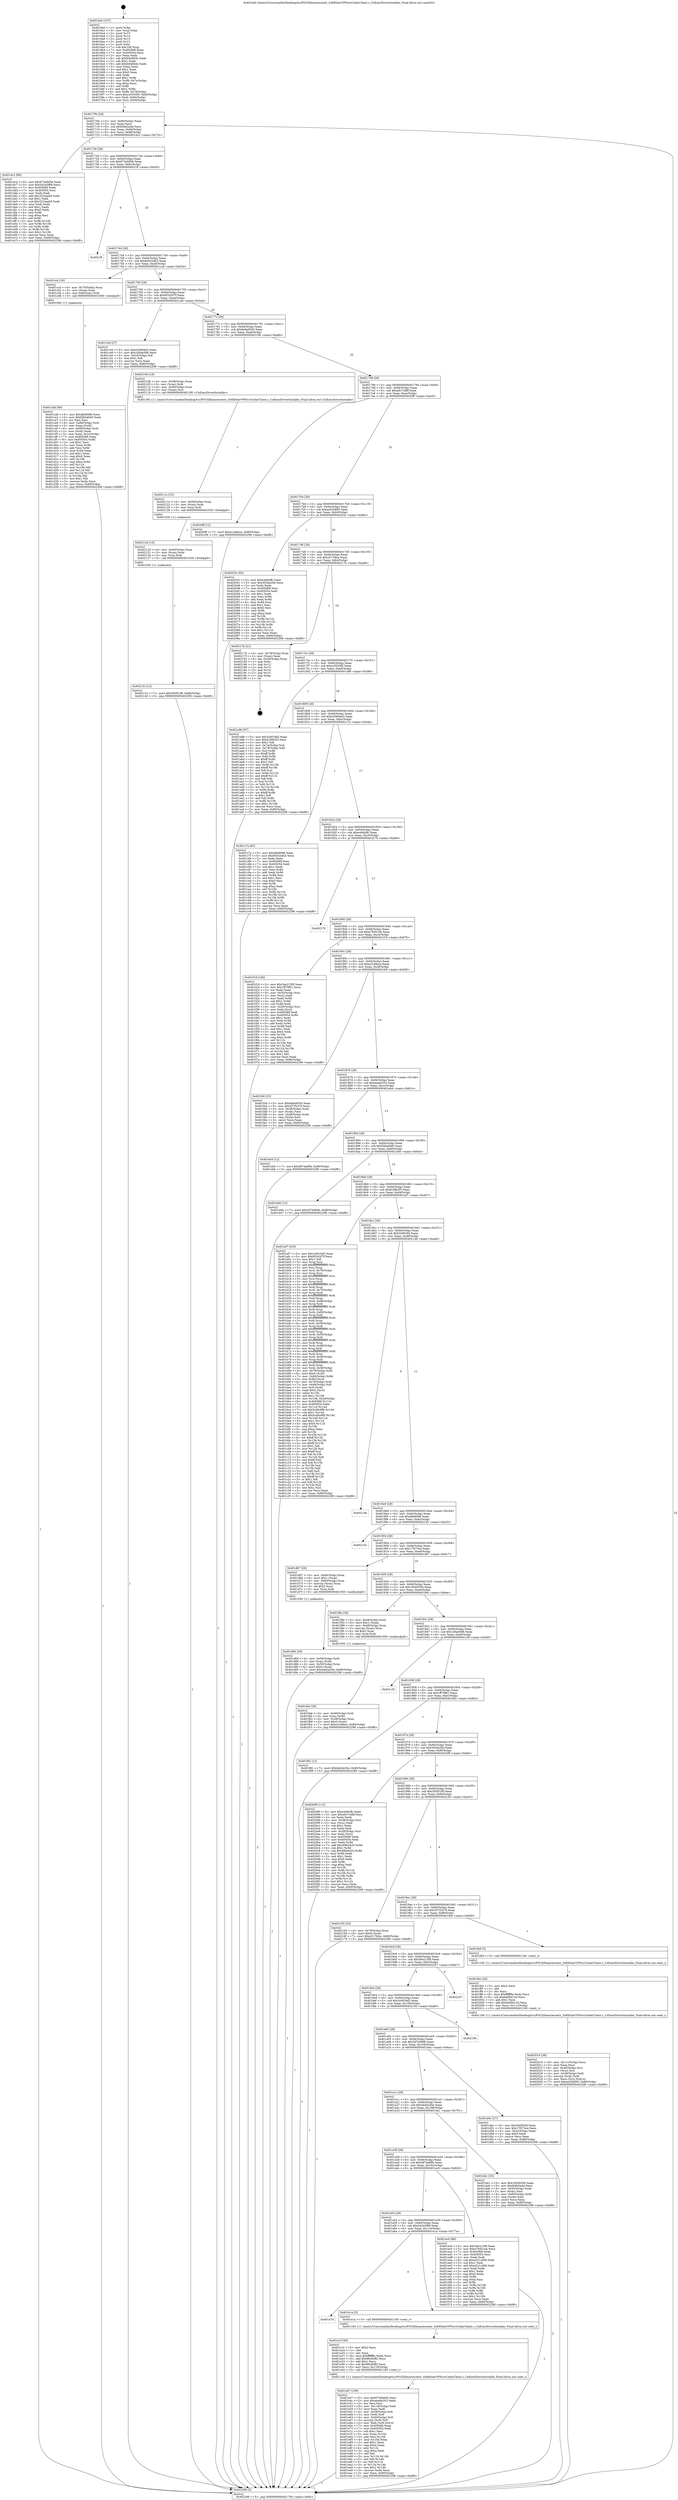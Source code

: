 digraph "0x4016a0" {
  label = "0x4016a0 (/mnt/c/Users/mathe/Desktop/tcc/POCII/binaries/extr_SoftEtherVPNsrcCedarClient.c_CnExecDriverInstaller_Final-ollvm.out::main(0))"
  labelloc = "t"
  node[shape=record]

  Entry [label="",width=0.3,height=0.3,shape=circle,fillcolor=black,style=filled]
  "0x40170b" [label="{
     0x40170b [29]\l
     | [instrs]\l
     &nbsp;&nbsp;0x40170b \<+3\>: mov -0x80(%rbp),%eax\l
     &nbsp;&nbsp;0x40170e \<+2\>: mov %eax,%ecx\l
     &nbsp;&nbsp;0x401710 \<+6\>: sub $0x84fa5a4d,%ecx\l
     &nbsp;&nbsp;0x401716 \<+6\>: mov %eax,-0x94(%rbp)\l
     &nbsp;&nbsp;0x40171c \<+6\>: mov %ecx,-0x98(%rbp)\l
     &nbsp;&nbsp;0x401722 \<+6\>: je 0000000000401dc2 \<main+0x722\>\l
  }"]
  "0x401dc2" [label="{
     0x401dc2 [88]\l
     | [instrs]\l
     &nbsp;&nbsp;0x401dc2 \<+5\>: mov $0x873e9d56,%eax\l
     &nbsp;&nbsp;0x401dc7 \<+5\>: mov $0x54243f89,%ecx\l
     &nbsp;&nbsp;0x401dcc \<+7\>: mov 0x405068,%edx\l
     &nbsp;&nbsp;0x401dd3 \<+7\>: mov 0x405054,%esi\l
     &nbsp;&nbsp;0x401dda \<+2\>: mov %edx,%edi\l
     &nbsp;&nbsp;0x401ddc \<+6\>: add $0x3224aeb5,%edi\l
     &nbsp;&nbsp;0x401de2 \<+3\>: sub $0x1,%edi\l
     &nbsp;&nbsp;0x401de5 \<+6\>: sub $0x3224aeb5,%edi\l
     &nbsp;&nbsp;0x401deb \<+3\>: imul %edi,%edx\l
     &nbsp;&nbsp;0x401dee \<+3\>: and $0x1,%edx\l
     &nbsp;&nbsp;0x401df1 \<+3\>: cmp $0x0,%edx\l
     &nbsp;&nbsp;0x401df4 \<+4\>: sete %r8b\l
     &nbsp;&nbsp;0x401df8 \<+3\>: cmp $0xa,%esi\l
     &nbsp;&nbsp;0x401dfb \<+4\>: setl %r9b\l
     &nbsp;&nbsp;0x401dff \<+3\>: mov %r8b,%r10b\l
     &nbsp;&nbsp;0x401e02 \<+3\>: and %r9b,%r10b\l
     &nbsp;&nbsp;0x401e05 \<+3\>: xor %r9b,%r8b\l
     &nbsp;&nbsp;0x401e08 \<+3\>: or %r8b,%r10b\l
     &nbsp;&nbsp;0x401e0b \<+4\>: test $0x1,%r10b\l
     &nbsp;&nbsp;0x401e0f \<+3\>: cmovne %ecx,%eax\l
     &nbsp;&nbsp;0x401e12 \<+3\>: mov %eax,-0x80(%rbp)\l
     &nbsp;&nbsp;0x401e15 \<+5\>: jmp 0000000000402298 \<main+0xbf8\>\l
  }"]
  "0x401728" [label="{
     0x401728 [28]\l
     | [instrs]\l
     &nbsp;&nbsp;0x401728 \<+5\>: jmp 000000000040172d \<main+0x8d\>\l
     &nbsp;&nbsp;0x40172d \<+6\>: mov -0x94(%rbp),%eax\l
     &nbsp;&nbsp;0x401733 \<+5\>: sub $0x873e9d56,%eax\l
     &nbsp;&nbsp;0x401738 \<+6\>: mov %eax,-0x9c(%rbp)\l
     &nbsp;&nbsp;0x40173e \<+6\>: je 00000000004021ff \<main+0xb5f\>\l
  }"]
  Exit [label="",width=0.3,height=0.3,shape=circle,fillcolor=black,style=filled,peripheries=2]
  "0x4021ff" [label="{
     0x4021ff\l
  }", style=dashed]
  "0x401744" [label="{
     0x401744 [28]\l
     | [instrs]\l
     &nbsp;&nbsp;0x401744 \<+5\>: jmp 0000000000401749 \<main+0xa9\>\l
     &nbsp;&nbsp;0x401749 \<+6\>: mov -0x94(%rbp),%eax\l
     &nbsp;&nbsp;0x40174f \<+5\>: sub $0x94543db3,%eax\l
     &nbsp;&nbsp;0x401754 \<+6\>: mov %eax,-0xa0(%rbp)\l
     &nbsp;&nbsp;0x40175a \<+6\>: je 0000000000401ccd \<main+0x62d\>\l
  }"]
  "0x40213c" [label="{
     0x40213c [12]\l
     | [instrs]\l
     &nbsp;&nbsp;0x40213c \<+7\>: movl $0x305f51f9,-0x80(%rbp)\l
     &nbsp;&nbsp;0x402143 \<+5\>: jmp 0000000000402298 \<main+0xbf8\>\l
  }"]
  "0x401ccd" [label="{
     0x401ccd [16]\l
     | [instrs]\l
     &nbsp;&nbsp;0x401ccd \<+4\>: mov -0x70(%rbp),%rax\l
     &nbsp;&nbsp;0x401cd1 \<+3\>: mov (%rax),%rax\l
     &nbsp;&nbsp;0x401cd4 \<+4\>: mov 0x8(%rax),%rdi\l
     &nbsp;&nbsp;0x401cd8 \<+5\>: call 0000000000401060 \<atoi@plt\>\l
     | [calls]\l
     &nbsp;&nbsp;0x401060 \{1\} (unknown)\l
  }"]
  "0x401760" [label="{
     0x401760 [28]\l
     | [instrs]\l
     &nbsp;&nbsp;0x401760 \<+5\>: jmp 0000000000401765 \<main+0xc5\>\l
     &nbsp;&nbsp;0x401765 \<+6\>: mov -0x94(%rbp),%eax\l
     &nbsp;&nbsp;0x40176b \<+5\>: sub $0x95542f7f,%eax\l
     &nbsp;&nbsp;0x401770 \<+6\>: mov %eax,-0xa4(%rbp)\l
     &nbsp;&nbsp;0x401776 \<+6\>: je 0000000000401c44 \<main+0x5a4\>\l
  }"]
  "0x40212d" [label="{
     0x40212d [15]\l
     | [instrs]\l
     &nbsp;&nbsp;0x40212d \<+4\>: mov -0x40(%rbp),%rax\l
     &nbsp;&nbsp;0x402131 \<+3\>: mov (%rax),%rax\l
     &nbsp;&nbsp;0x402134 \<+3\>: mov %rax,%rdi\l
     &nbsp;&nbsp;0x402137 \<+5\>: call 0000000000401030 \<free@plt\>\l
     | [calls]\l
     &nbsp;&nbsp;0x401030 \{1\} (unknown)\l
  }"]
  "0x401c44" [label="{
     0x401c44 [27]\l
     | [instrs]\l
     &nbsp;&nbsp;0x401c44 \<+5\>: mov $0xe2066da5,%eax\l
     &nbsp;&nbsp;0x401c49 \<+5\>: mov $0x1d5ab566,%ecx\l
     &nbsp;&nbsp;0x401c4e \<+3\>: mov -0x2d(%rbp),%dl\l
     &nbsp;&nbsp;0x401c51 \<+3\>: test $0x1,%dl\l
     &nbsp;&nbsp;0x401c54 \<+3\>: cmovne %ecx,%eax\l
     &nbsp;&nbsp;0x401c57 \<+3\>: mov %eax,-0x80(%rbp)\l
     &nbsp;&nbsp;0x401c5a \<+5\>: jmp 0000000000402298 \<main+0xbf8\>\l
  }"]
  "0x40177c" [label="{
     0x40177c [28]\l
     | [instrs]\l
     &nbsp;&nbsp;0x40177c \<+5\>: jmp 0000000000401781 \<main+0xe1\>\l
     &nbsp;&nbsp;0x401781 \<+6\>: mov -0x94(%rbp),%eax\l
     &nbsp;&nbsp;0x401787 \<+5\>: sub $0x9e9a6030,%eax\l
     &nbsp;&nbsp;0x40178c \<+6\>: mov %eax,-0xa8(%rbp)\l
     &nbsp;&nbsp;0x401792 \<+6\>: je 000000000040210b \<main+0xa6b\>\l
  }"]
  "0x40211e" [label="{
     0x40211e [15]\l
     | [instrs]\l
     &nbsp;&nbsp;0x40211e \<+4\>: mov -0x58(%rbp),%rax\l
     &nbsp;&nbsp;0x402122 \<+3\>: mov (%rax),%rax\l
     &nbsp;&nbsp;0x402125 \<+3\>: mov %rax,%rdi\l
     &nbsp;&nbsp;0x402128 \<+5\>: call 0000000000401030 \<free@plt\>\l
     | [calls]\l
     &nbsp;&nbsp;0x401030 \{1\} (unknown)\l
  }"]
  "0x40210b" [label="{
     0x40210b [19]\l
     | [instrs]\l
     &nbsp;&nbsp;0x40210b \<+4\>: mov -0x58(%rbp),%rax\l
     &nbsp;&nbsp;0x40210f \<+3\>: mov (%rax),%rdi\l
     &nbsp;&nbsp;0x402112 \<+4\>: mov -0x40(%rbp),%rax\l
     &nbsp;&nbsp;0x402116 \<+3\>: mov (%rax),%rsi\l
     &nbsp;&nbsp;0x402119 \<+5\>: call 00000000004013f0 \<CnExecDriverInstaller\>\l
     | [calls]\l
     &nbsp;&nbsp;0x4013f0 \{1\} (/mnt/c/Users/mathe/Desktop/tcc/POCII/binaries/extr_SoftEtherVPNsrcCedarClient.c_CnExecDriverInstaller_Final-ollvm.out::CnExecDriverInstaller)\l
  }"]
  "0x401798" [label="{
     0x401798 [28]\l
     | [instrs]\l
     &nbsp;&nbsp;0x401798 \<+5\>: jmp 000000000040179d \<main+0xfd\>\l
     &nbsp;&nbsp;0x40179d \<+6\>: mov -0x94(%rbp),%eax\l
     &nbsp;&nbsp;0x4017a3 \<+5\>: sub $0xa9c7cd8f,%eax\l
     &nbsp;&nbsp;0x4017a8 \<+6\>: mov %eax,-0xac(%rbp)\l
     &nbsp;&nbsp;0x4017ae \<+6\>: je 00000000004020ff \<main+0xa5f\>\l
  }"]
  "0x402016" [label="{
     0x402016 [38]\l
     | [instrs]\l
     &nbsp;&nbsp;0x402016 \<+6\>: mov -0x11c(%rbp),%ecx\l
     &nbsp;&nbsp;0x40201c \<+3\>: imul %eax,%ecx\l
     &nbsp;&nbsp;0x40201f \<+4\>: mov -0x40(%rbp),%rsi\l
     &nbsp;&nbsp;0x402023 \<+3\>: mov (%rsi),%rsi\l
     &nbsp;&nbsp;0x402026 \<+4\>: mov -0x38(%rbp),%rdi\l
     &nbsp;&nbsp;0x40202a \<+3\>: movslq (%rdi),%rdi\l
     &nbsp;&nbsp;0x40202d \<+3\>: mov %ecx,(%rsi,%rdi,4)\l
     &nbsp;&nbsp;0x402030 \<+7\>: movl $0xaa52b895,-0x80(%rbp)\l
     &nbsp;&nbsp;0x402037 \<+5\>: jmp 0000000000402298 \<main+0xbf8\>\l
  }"]
  "0x4020ff" [label="{
     0x4020ff [12]\l
     | [instrs]\l
     &nbsp;&nbsp;0x4020ff \<+7\>: movl $0xec248ece,-0x80(%rbp)\l
     &nbsp;&nbsp;0x402106 \<+5\>: jmp 0000000000402298 \<main+0xbf8\>\l
  }"]
  "0x4017b4" [label="{
     0x4017b4 [28]\l
     | [instrs]\l
     &nbsp;&nbsp;0x4017b4 \<+5\>: jmp 00000000004017b9 \<main+0x119\>\l
     &nbsp;&nbsp;0x4017b9 \<+6\>: mov -0x94(%rbp),%eax\l
     &nbsp;&nbsp;0x4017bf \<+5\>: sub $0xaa52b895,%eax\l
     &nbsp;&nbsp;0x4017c4 \<+6\>: mov %eax,-0xb0(%rbp)\l
     &nbsp;&nbsp;0x4017ca \<+6\>: je 000000000040203c \<main+0x99c\>\l
  }"]
  "0x401fee" [label="{
     0x401fee [40]\l
     | [instrs]\l
     &nbsp;&nbsp;0x401fee \<+5\>: mov $0x2,%ecx\l
     &nbsp;&nbsp;0x401ff3 \<+1\>: cltd\l
     &nbsp;&nbsp;0x401ff4 \<+2\>: idiv %ecx\l
     &nbsp;&nbsp;0x401ff6 \<+6\>: imul $0xfffffffe,%edx,%ecx\l
     &nbsp;&nbsp;0x401ffc \<+6\>: sub $0x6a09e12d,%ecx\l
     &nbsp;&nbsp;0x402002 \<+3\>: add $0x1,%ecx\l
     &nbsp;&nbsp;0x402005 \<+6\>: add $0x6a09e12d,%ecx\l
     &nbsp;&nbsp;0x40200b \<+6\>: mov %ecx,-0x11c(%rbp)\l
     &nbsp;&nbsp;0x402011 \<+5\>: call 0000000000401160 \<next_i\>\l
     | [calls]\l
     &nbsp;&nbsp;0x401160 \{1\} (/mnt/c/Users/mathe/Desktop/tcc/POCII/binaries/extr_SoftEtherVPNsrcCedarClient.c_CnExecDriverInstaller_Final-ollvm.out::next_i)\l
  }"]
  "0x40203c" [label="{
     0x40203c [83]\l
     | [instrs]\l
     &nbsp;&nbsp;0x40203c \<+5\>: mov $0xe448cffc,%eax\l
     &nbsp;&nbsp;0x402041 \<+5\>: mov $0x3034a35b,%ecx\l
     &nbsp;&nbsp;0x402046 \<+2\>: xor %edx,%edx\l
     &nbsp;&nbsp;0x402048 \<+7\>: mov 0x405068,%esi\l
     &nbsp;&nbsp;0x40204f \<+7\>: mov 0x405054,%edi\l
     &nbsp;&nbsp;0x402056 \<+3\>: sub $0x1,%edx\l
     &nbsp;&nbsp;0x402059 \<+3\>: mov %esi,%r8d\l
     &nbsp;&nbsp;0x40205c \<+3\>: add %edx,%r8d\l
     &nbsp;&nbsp;0x40205f \<+4\>: imul %r8d,%esi\l
     &nbsp;&nbsp;0x402063 \<+3\>: and $0x1,%esi\l
     &nbsp;&nbsp;0x402066 \<+3\>: cmp $0x0,%esi\l
     &nbsp;&nbsp;0x402069 \<+4\>: sete %r9b\l
     &nbsp;&nbsp;0x40206d \<+3\>: cmp $0xa,%edi\l
     &nbsp;&nbsp;0x402070 \<+4\>: setl %r10b\l
     &nbsp;&nbsp;0x402074 \<+3\>: mov %r9b,%r11b\l
     &nbsp;&nbsp;0x402077 \<+3\>: and %r10b,%r11b\l
     &nbsp;&nbsp;0x40207a \<+3\>: xor %r10b,%r9b\l
     &nbsp;&nbsp;0x40207d \<+3\>: or %r9b,%r11b\l
     &nbsp;&nbsp;0x402080 \<+4\>: test $0x1,%r11b\l
     &nbsp;&nbsp;0x402084 \<+3\>: cmovne %ecx,%eax\l
     &nbsp;&nbsp;0x402087 \<+3\>: mov %eax,-0x80(%rbp)\l
     &nbsp;&nbsp;0x40208a \<+5\>: jmp 0000000000402298 \<main+0xbf8\>\l
  }"]
  "0x4017d0" [label="{
     0x4017d0 [28]\l
     | [instrs]\l
     &nbsp;&nbsp;0x4017d0 \<+5\>: jmp 00000000004017d5 \<main+0x135\>\l
     &nbsp;&nbsp;0x4017d5 \<+6\>: mov -0x94(%rbp),%eax\l
     &nbsp;&nbsp;0x4017db \<+5\>: sub $0xc017fdce,%eax\l
     &nbsp;&nbsp;0x4017e0 \<+6\>: mov %eax,-0xb4(%rbp)\l
     &nbsp;&nbsp;0x4017e6 \<+6\>: je 000000000040217b \<main+0xadb\>\l
  }"]
  "0x401fab" [label="{
     0x401fab [29]\l
     | [instrs]\l
     &nbsp;&nbsp;0x401fab \<+4\>: mov -0x40(%rbp),%rdi\l
     &nbsp;&nbsp;0x401faf \<+3\>: mov %rax,(%rdi)\l
     &nbsp;&nbsp;0x401fb2 \<+4\>: mov -0x38(%rbp),%rax\l
     &nbsp;&nbsp;0x401fb6 \<+6\>: movl $0x0,(%rax)\l
     &nbsp;&nbsp;0x401fbc \<+7\>: movl $0xec248ece,-0x80(%rbp)\l
     &nbsp;&nbsp;0x401fc3 \<+5\>: jmp 0000000000402298 \<main+0xbf8\>\l
  }"]
  "0x40217b" [label="{
     0x40217b [21]\l
     | [instrs]\l
     &nbsp;&nbsp;0x40217b \<+4\>: mov -0x78(%rbp),%rax\l
     &nbsp;&nbsp;0x40217f \<+2\>: mov (%rax),%eax\l
     &nbsp;&nbsp;0x402181 \<+4\>: lea -0x28(%rbp),%rsp\l
     &nbsp;&nbsp;0x402185 \<+1\>: pop %rbx\l
     &nbsp;&nbsp;0x402186 \<+2\>: pop %r12\l
     &nbsp;&nbsp;0x402188 \<+2\>: pop %r13\l
     &nbsp;&nbsp;0x40218a \<+2\>: pop %r14\l
     &nbsp;&nbsp;0x40218c \<+2\>: pop %r15\l
     &nbsp;&nbsp;0x40218e \<+1\>: pop %rbp\l
     &nbsp;&nbsp;0x40218f \<+1\>: ret\l
  }"]
  "0x4017ec" [label="{
     0x4017ec [28]\l
     | [instrs]\l
     &nbsp;&nbsp;0x4017ec \<+5\>: jmp 00000000004017f1 \<main+0x151\>\l
     &nbsp;&nbsp;0x4017f1 \<+6\>: mov -0x94(%rbp),%eax\l
     &nbsp;&nbsp;0x4017f7 \<+5\>: sub $0xcc5555f5,%eax\l
     &nbsp;&nbsp;0x4017fc \<+6\>: mov %eax,-0xb8(%rbp)\l
     &nbsp;&nbsp;0x401802 \<+6\>: je 0000000000401a96 \<main+0x3f6\>\l
  }"]
  "0x401e47" [label="{
     0x401e47 [109]\l
     | [instrs]\l
     &nbsp;&nbsp;0x401e47 \<+5\>: mov $0x873e9d56,%ecx\l
     &nbsp;&nbsp;0x401e4c \<+5\>: mov $0xeea6e203,%edx\l
     &nbsp;&nbsp;0x401e51 \<+2\>: xor %esi,%esi\l
     &nbsp;&nbsp;0x401e53 \<+6\>: mov -0x118(%rbp),%edi\l
     &nbsp;&nbsp;0x401e59 \<+3\>: imul %eax,%edi\l
     &nbsp;&nbsp;0x401e5c \<+4\>: mov -0x58(%rbp),%r8\l
     &nbsp;&nbsp;0x401e60 \<+3\>: mov (%r8),%r8\l
     &nbsp;&nbsp;0x401e63 \<+4\>: mov -0x50(%rbp),%r9\l
     &nbsp;&nbsp;0x401e67 \<+3\>: movslq (%r9),%r9\l
     &nbsp;&nbsp;0x401e6a \<+4\>: mov %edi,(%r8,%r9,4)\l
     &nbsp;&nbsp;0x401e6e \<+7\>: mov 0x405068,%eax\l
     &nbsp;&nbsp;0x401e75 \<+7\>: mov 0x405054,%edi\l
     &nbsp;&nbsp;0x401e7c \<+3\>: sub $0x1,%esi\l
     &nbsp;&nbsp;0x401e7f \<+3\>: mov %eax,%r10d\l
     &nbsp;&nbsp;0x401e82 \<+3\>: add %esi,%r10d\l
     &nbsp;&nbsp;0x401e85 \<+4\>: imul %r10d,%eax\l
     &nbsp;&nbsp;0x401e89 \<+3\>: and $0x1,%eax\l
     &nbsp;&nbsp;0x401e8c \<+3\>: cmp $0x0,%eax\l
     &nbsp;&nbsp;0x401e8f \<+4\>: sete %r11b\l
     &nbsp;&nbsp;0x401e93 \<+3\>: cmp $0xa,%edi\l
     &nbsp;&nbsp;0x401e96 \<+3\>: setl %bl\l
     &nbsp;&nbsp;0x401e99 \<+3\>: mov %r11b,%r14b\l
     &nbsp;&nbsp;0x401e9c \<+3\>: and %bl,%r14b\l
     &nbsp;&nbsp;0x401e9f \<+3\>: xor %bl,%r11b\l
     &nbsp;&nbsp;0x401ea2 \<+3\>: or %r11b,%r14b\l
     &nbsp;&nbsp;0x401ea5 \<+4\>: test $0x1,%r14b\l
     &nbsp;&nbsp;0x401ea9 \<+3\>: cmovne %edx,%ecx\l
     &nbsp;&nbsp;0x401eac \<+3\>: mov %ecx,-0x80(%rbp)\l
     &nbsp;&nbsp;0x401eaf \<+5\>: jmp 0000000000402298 \<main+0xbf8\>\l
  }"]
  "0x401a96" [label="{
     0x401a96 [97]\l
     | [instrs]\l
     &nbsp;&nbsp;0x401a96 \<+5\>: mov $0x3c6f19d5,%eax\l
     &nbsp;&nbsp;0x401a9b \<+5\>: mov $0xfc2862f3,%ecx\l
     &nbsp;&nbsp;0x401aa0 \<+2\>: mov $0x1,%dl\l
     &nbsp;&nbsp;0x401aa2 \<+4\>: mov -0x7a(%rbp),%sil\l
     &nbsp;&nbsp;0x401aa6 \<+4\>: mov -0x79(%rbp),%dil\l
     &nbsp;&nbsp;0x401aaa \<+3\>: mov %sil,%r8b\l
     &nbsp;&nbsp;0x401aad \<+4\>: xor $0xff,%r8b\l
     &nbsp;&nbsp;0x401ab1 \<+3\>: mov %dil,%r9b\l
     &nbsp;&nbsp;0x401ab4 \<+4\>: xor $0xff,%r9b\l
     &nbsp;&nbsp;0x401ab8 \<+3\>: xor $0x1,%dl\l
     &nbsp;&nbsp;0x401abb \<+3\>: mov %r8b,%r10b\l
     &nbsp;&nbsp;0x401abe \<+4\>: and $0xff,%r10b\l
     &nbsp;&nbsp;0x401ac2 \<+3\>: and %dl,%sil\l
     &nbsp;&nbsp;0x401ac5 \<+3\>: mov %r9b,%r11b\l
     &nbsp;&nbsp;0x401ac8 \<+4\>: and $0xff,%r11b\l
     &nbsp;&nbsp;0x401acc \<+3\>: and %dl,%dil\l
     &nbsp;&nbsp;0x401acf \<+3\>: or %sil,%r10b\l
     &nbsp;&nbsp;0x401ad2 \<+3\>: or %dil,%r11b\l
     &nbsp;&nbsp;0x401ad5 \<+3\>: xor %r11b,%r10b\l
     &nbsp;&nbsp;0x401ad8 \<+3\>: or %r9b,%r8b\l
     &nbsp;&nbsp;0x401adb \<+4\>: xor $0xff,%r8b\l
     &nbsp;&nbsp;0x401adf \<+3\>: or $0x1,%dl\l
     &nbsp;&nbsp;0x401ae2 \<+3\>: and %dl,%r8b\l
     &nbsp;&nbsp;0x401ae5 \<+3\>: or %r8b,%r10b\l
     &nbsp;&nbsp;0x401ae8 \<+4\>: test $0x1,%r10b\l
     &nbsp;&nbsp;0x401aec \<+3\>: cmovne %ecx,%eax\l
     &nbsp;&nbsp;0x401aef \<+3\>: mov %eax,-0x80(%rbp)\l
     &nbsp;&nbsp;0x401af2 \<+5\>: jmp 0000000000402298 \<main+0xbf8\>\l
  }"]
  "0x401808" [label="{
     0x401808 [28]\l
     | [instrs]\l
     &nbsp;&nbsp;0x401808 \<+5\>: jmp 000000000040180d \<main+0x16d\>\l
     &nbsp;&nbsp;0x40180d \<+6\>: mov -0x94(%rbp),%eax\l
     &nbsp;&nbsp;0x401813 \<+5\>: sub $0xe2066da5,%eax\l
     &nbsp;&nbsp;0x401818 \<+6\>: mov %eax,-0xbc(%rbp)\l
     &nbsp;&nbsp;0x40181e \<+6\>: je 0000000000401c7a \<main+0x5da\>\l
  }"]
  "0x402298" [label="{
     0x402298 [5]\l
     | [instrs]\l
     &nbsp;&nbsp;0x402298 \<+5\>: jmp 000000000040170b \<main+0x6b\>\l
  }"]
  "0x4016a0" [label="{
     0x4016a0 [107]\l
     | [instrs]\l
     &nbsp;&nbsp;0x4016a0 \<+1\>: push %rbp\l
     &nbsp;&nbsp;0x4016a1 \<+3\>: mov %rsp,%rbp\l
     &nbsp;&nbsp;0x4016a4 \<+2\>: push %r15\l
     &nbsp;&nbsp;0x4016a6 \<+2\>: push %r14\l
     &nbsp;&nbsp;0x4016a8 \<+2\>: push %r13\l
     &nbsp;&nbsp;0x4016aa \<+2\>: push %r12\l
     &nbsp;&nbsp;0x4016ac \<+1\>: push %rbx\l
     &nbsp;&nbsp;0x4016ad \<+7\>: sub $0x108,%rsp\l
     &nbsp;&nbsp;0x4016b4 \<+7\>: mov 0x405068,%eax\l
     &nbsp;&nbsp;0x4016bb \<+7\>: mov 0x405054,%ecx\l
     &nbsp;&nbsp;0x4016c2 \<+2\>: mov %eax,%edx\l
     &nbsp;&nbsp;0x4016c4 \<+6\>: sub $0xfc6e80dc,%edx\l
     &nbsp;&nbsp;0x4016ca \<+3\>: sub $0x1,%edx\l
     &nbsp;&nbsp;0x4016cd \<+6\>: add $0xfc6e80dc,%edx\l
     &nbsp;&nbsp;0x4016d3 \<+3\>: imul %edx,%eax\l
     &nbsp;&nbsp;0x4016d6 \<+3\>: and $0x1,%eax\l
     &nbsp;&nbsp;0x4016d9 \<+3\>: cmp $0x0,%eax\l
     &nbsp;&nbsp;0x4016dc \<+4\>: sete %r8b\l
     &nbsp;&nbsp;0x4016e0 \<+4\>: and $0x1,%r8b\l
     &nbsp;&nbsp;0x4016e4 \<+4\>: mov %r8b,-0x7a(%rbp)\l
     &nbsp;&nbsp;0x4016e8 \<+3\>: cmp $0xa,%ecx\l
     &nbsp;&nbsp;0x4016eb \<+4\>: setl %r8b\l
     &nbsp;&nbsp;0x4016ef \<+4\>: and $0x1,%r8b\l
     &nbsp;&nbsp;0x4016f3 \<+4\>: mov %r8b,-0x79(%rbp)\l
     &nbsp;&nbsp;0x4016f7 \<+7\>: movl $0xcc5555f5,-0x80(%rbp)\l
     &nbsp;&nbsp;0x4016fe \<+6\>: mov %edi,-0x84(%rbp)\l
     &nbsp;&nbsp;0x401704 \<+7\>: mov %rsi,-0x90(%rbp)\l
  }"]
  "0x401e1f" [label="{
     0x401e1f [40]\l
     | [instrs]\l
     &nbsp;&nbsp;0x401e1f \<+5\>: mov $0x2,%ecx\l
     &nbsp;&nbsp;0x401e24 \<+1\>: cltd\l
     &nbsp;&nbsp;0x401e25 \<+2\>: idiv %ecx\l
     &nbsp;&nbsp;0x401e27 \<+6\>: imul $0xfffffffe,%edx,%ecx\l
     &nbsp;&nbsp;0x401e2d \<+6\>: add $0x88c6bff2,%ecx\l
     &nbsp;&nbsp;0x401e33 \<+3\>: add $0x1,%ecx\l
     &nbsp;&nbsp;0x401e36 \<+6\>: sub $0x88c6bff2,%ecx\l
     &nbsp;&nbsp;0x401e3c \<+6\>: mov %ecx,-0x118(%rbp)\l
     &nbsp;&nbsp;0x401e42 \<+5\>: call 0000000000401160 \<next_i\>\l
     | [calls]\l
     &nbsp;&nbsp;0x401160 \{1\} (/mnt/c/Users/mathe/Desktop/tcc/POCII/binaries/extr_SoftEtherVPNsrcCedarClient.c_CnExecDriverInstaller_Final-ollvm.out::next_i)\l
  }"]
  "0x401c7a" [label="{
     0x401c7a [83]\l
     | [instrs]\l
     &nbsp;&nbsp;0x401c7a \<+5\>: mov $0xdbb8086,%eax\l
     &nbsp;&nbsp;0x401c7f \<+5\>: mov $0x94543db3,%ecx\l
     &nbsp;&nbsp;0x401c84 \<+2\>: xor %edx,%edx\l
     &nbsp;&nbsp;0x401c86 \<+7\>: mov 0x405068,%esi\l
     &nbsp;&nbsp;0x401c8d \<+7\>: mov 0x405054,%edi\l
     &nbsp;&nbsp;0x401c94 \<+3\>: sub $0x1,%edx\l
     &nbsp;&nbsp;0x401c97 \<+3\>: mov %esi,%r8d\l
     &nbsp;&nbsp;0x401c9a \<+3\>: add %edx,%r8d\l
     &nbsp;&nbsp;0x401c9d \<+4\>: imul %r8d,%esi\l
     &nbsp;&nbsp;0x401ca1 \<+3\>: and $0x1,%esi\l
     &nbsp;&nbsp;0x401ca4 \<+3\>: cmp $0x0,%esi\l
     &nbsp;&nbsp;0x401ca7 \<+4\>: sete %r9b\l
     &nbsp;&nbsp;0x401cab \<+3\>: cmp $0xa,%edi\l
     &nbsp;&nbsp;0x401cae \<+4\>: setl %r10b\l
     &nbsp;&nbsp;0x401cb2 \<+3\>: mov %r9b,%r11b\l
     &nbsp;&nbsp;0x401cb5 \<+3\>: and %r10b,%r11b\l
     &nbsp;&nbsp;0x401cb8 \<+3\>: xor %r10b,%r9b\l
     &nbsp;&nbsp;0x401cbb \<+3\>: or %r9b,%r11b\l
     &nbsp;&nbsp;0x401cbe \<+4\>: test $0x1,%r11b\l
     &nbsp;&nbsp;0x401cc2 \<+3\>: cmovne %ecx,%eax\l
     &nbsp;&nbsp;0x401cc5 \<+3\>: mov %eax,-0x80(%rbp)\l
     &nbsp;&nbsp;0x401cc8 \<+5\>: jmp 0000000000402298 \<main+0xbf8\>\l
  }"]
  "0x401824" [label="{
     0x401824 [28]\l
     | [instrs]\l
     &nbsp;&nbsp;0x401824 \<+5\>: jmp 0000000000401829 \<main+0x189\>\l
     &nbsp;&nbsp;0x401829 \<+6\>: mov -0x94(%rbp),%eax\l
     &nbsp;&nbsp;0x40182f \<+5\>: sub $0xe448cffc,%eax\l
     &nbsp;&nbsp;0x401834 \<+6\>: mov %eax,-0xc0(%rbp)\l
     &nbsp;&nbsp;0x40183a \<+6\>: je 0000000000402276 \<main+0xbd6\>\l
  }"]
  "0x401a70" [label="{
     0x401a70\l
  }", style=dashed]
  "0x402276" [label="{
     0x402276\l
  }", style=dashed]
  "0x401840" [label="{
     0x401840 [28]\l
     | [instrs]\l
     &nbsp;&nbsp;0x401840 \<+5\>: jmp 0000000000401845 \<main+0x1a5\>\l
     &nbsp;&nbsp;0x401845 \<+6\>: mov -0x94(%rbp),%eax\l
     &nbsp;&nbsp;0x40184b \<+5\>: sub $0xe76d51eb,%eax\l
     &nbsp;&nbsp;0x401850 \<+6\>: mov %eax,-0xc4(%rbp)\l
     &nbsp;&nbsp;0x401856 \<+6\>: je 0000000000401f18 \<main+0x878\>\l
  }"]
  "0x401e1a" [label="{
     0x401e1a [5]\l
     | [instrs]\l
     &nbsp;&nbsp;0x401e1a \<+5\>: call 0000000000401160 \<next_i\>\l
     | [calls]\l
     &nbsp;&nbsp;0x401160 \{1\} (/mnt/c/Users/mathe/Desktop/tcc/POCII/binaries/extr_SoftEtherVPNsrcCedarClient.c_CnExecDriverInstaller_Final-ollvm.out::next_i)\l
  }"]
  "0x401f18" [label="{
     0x401f18 [106]\l
     | [instrs]\l
     &nbsp;&nbsp;0x401f18 \<+5\>: mov $0x3be215f9,%eax\l
     &nbsp;&nbsp;0x401f1d \<+5\>: mov $0x1ff79f61,%ecx\l
     &nbsp;&nbsp;0x401f22 \<+2\>: xor %edx,%edx\l
     &nbsp;&nbsp;0x401f24 \<+4\>: mov -0x50(%rbp),%rsi\l
     &nbsp;&nbsp;0x401f28 \<+2\>: mov (%rsi),%edi\l
     &nbsp;&nbsp;0x401f2a \<+3\>: mov %edx,%r8d\l
     &nbsp;&nbsp;0x401f2d \<+4\>: sub $0x1,%r8d\l
     &nbsp;&nbsp;0x401f31 \<+3\>: sub %r8d,%edi\l
     &nbsp;&nbsp;0x401f34 \<+4\>: mov -0x50(%rbp),%rsi\l
     &nbsp;&nbsp;0x401f38 \<+2\>: mov %edi,(%rsi)\l
     &nbsp;&nbsp;0x401f3a \<+7\>: mov 0x405068,%edi\l
     &nbsp;&nbsp;0x401f41 \<+8\>: mov 0x405054,%r8d\l
     &nbsp;&nbsp;0x401f49 \<+3\>: sub $0x1,%edx\l
     &nbsp;&nbsp;0x401f4c \<+3\>: mov %edi,%r9d\l
     &nbsp;&nbsp;0x401f4f \<+3\>: add %edx,%r9d\l
     &nbsp;&nbsp;0x401f52 \<+4\>: imul %r9d,%edi\l
     &nbsp;&nbsp;0x401f56 \<+3\>: and $0x1,%edi\l
     &nbsp;&nbsp;0x401f59 \<+3\>: cmp $0x0,%edi\l
     &nbsp;&nbsp;0x401f5c \<+4\>: sete %r10b\l
     &nbsp;&nbsp;0x401f60 \<+4\>: cmp $0xa,%r8d\l
     &nbsp;&nbsp;0x401f64 \<+4\>: setl %r11b\l
     &nbsp;&nbsp;0x401f68 \<+3\>: mov %r10b,%bl\l
     &nbsp;&nbsp;0x401f6b \<+3\>: and %r11b,%bl\l
     &nbsp;&nbsp;0x401f6e \<+3\>: xor %r11b,%r10b\l
     &nbsp;&nbsp;0x401f71 \<+3\>: or %r10b,%bl\l
     &nbsp;&nbsp;0x401f74 \<+3\>: test $0x1,%bl\l
     &nbsp;&nbsp;0x401f77 \<+3\>: cmovne %ecx,%eax\l
     &nbsp;&nbsp;0x401f7a \<+3\>: mov %eax,-0x80(%rbp)\l
     &nbsp;&nbsp;0x401f7d \<+5\>: jmp 0000000000402298 \<main+0xbf8\>\l
  }"]
  "0x40185c" [label="{
     0x40185c [28]\l
     | [instrs]\l
     &nbsp;&nbsp;0x40185c \<+5\>: jmp 0000000000401861 \<main+0x1c1\>\l
     &nbsp;&nbsp;0x401861 \<+6\>: mov -0x94(%rbp),%eax\l
     &nbsp;&nbsp;0x401867 \<+5\>: sub $0xec248ece,%eax\l
     &nbsp;&nbsp;0x40186c \<+6\>: mov %eax,-0xc8(%rbp)\l
     &nbsp;&nbsp;0x401872 \<+6\>: je 0000000000401fc8 \<main+0x928\>\l
  }"]
  "0x401a54" [label="{
     0x401a54 [28]\l
     | [instrs]\l
     &nbsp;&nbsp;0x401a54 \<+5\>: jmp 0000000000401a59 \<main+0x3b9\>\l
     &nbsp;&nbsp;0x401a59 \<+6\>: mov -0x94(%rbp),%eax\l
     &nbsp;&nbsp;0x401a5f \<+5\>: sub $0x54243f89,%eax\l
     &nbsp;&nbsp;0x401a64 \<+6\>: mov %eax,-0x110(%rbp)\l
     &nbsp;&nbsp;0x401a6a \<+6\>: je 0000000000401e1a \<main+0x77a\>\l
  }"]
  "0x401fc8" [label="{
     0x401fc8 [33]\l
     | [instrs]\l
     &nbsp;&nbsp;0x401fc8 \<+5\>: mov $0x9e9a6030,%eax\l
     &nbsp;&nbsp;0x401fcd \<+5\>: mov $0x357f2479,%ecx\l
     &nbsp;&nbsp;0x401fd2 \<+4\>: mov -0x38(%rbp),%rdx\l
     &nbsp;&nbsp;0x401fd6 \<+2\>: mov (%rdx),%esi\l
     &nbsp;&nbsp;0x401fd8 \<+4\>: mov -0x48(%rbp),%rdx\l
     &nbsp;&nbsp;0x401fdc \<+2\>: cmp (%rdx),%esi\l
     &nbsp;&nbsp;0x401fde \<+3\>: cmovl %ecx,%eax\l
     &nbsp;&nbsp;0x401fe1 \<+3\>: mov %eax,-0x80(%rbp)\l
     &nbsp;&nbsp;0x401fe4 \<+5\>: jmp 0000000000402298 \<main+0xbf8\>\l
  }"]
  "0x401878" [label="{
     0x401878 [28]\l
     | [instrs]\l
     &nbsp;&nbsp;0x401878 \<+5\>: jmp 000000000040187d \<main+0x1dd\>\l
     &nbsp;&nbsp;0x40187d \<+6\>: mov -0x94(%rbp),%eax\l
     &nbsp;&nbsp;0x401883 \<+5\>: sub $0xeea6e203,%eax\l
     &nbsp;&nbsp;0x401888 \<+6\>: mov %eax,-0xcc(%rbp)\l
     &nbsp;&nbsp;0x40188e \<+6\>: je 0000000000401eb4 \<main+0x814\>\l
  }"]
  "0x401ec0" [label="{
     0x401ec0 [88]\l
     | [instrs]\l
     &nbsp;&nbsp;0x401ec0 \<+5\>: mov $0x3be215f9,%eax\l
     &nbsp;&nbsp;0x401ec5 \<+5\>: mov $0xe76d51eb,%ecx\l
     &nbsp;&nbsp;0x401eca \<+7\>: mov 0x405068,%edx\l
     &nbsp;&nbsp;0x401ed1 \<+7\>: mov 0x405054,%esi\l
     &nbsp;&nbsp;0x401ed8 \<+2\>: mov %edx,%edi\l
     &nbsp;&nbsp;0x401eda \<+6\>: sub $0xa521cd08,%edi\l
     &nbsp;&nbsp;0x401ee0 \<+3\>: sub $0x1,%edi\l
     &nbsp;&nbsp;0x401ee3 \<+6\>: add $0xa521cd08,%edi\l
     &nbsp;&nbsp;0x401ee9 \<+3\>: imul %edi,%edx\l
     &nbsp;&nbsp;0x401eec \<+3\>: and $0x1,%edx\l
     &nbsp;&nbsp;0x401eef \<+3\>: cmp $0x0,%edx\l
     &nbsp;&nbsp;0x401ef2 \<+4\>: sete %r8b\l
     &nbsp;&nbsp;0x401ef6 \<+3\>: cmp $0xa,%esi\l
     &nbsp;&nbsp;0x401ef9 \<+4\>: setl %r9b\l
     &nbsp;&nbsp;0x401efd \<+3\>: mov %r8b,%r10b\l
     &nbsp;&nbsp;0x401f00 \<+3\>: and %r9b,%r10b\l
     &nbsp;&nbsp;0x401f03 \<+3\>: xor %r9b,%r8b\l
     &nbsp;&nbsp;0x401f06 \<+3\>: or %r8b,%r10b\l
     &nbsp;&nbsp;0x401f09 \<+4\>: test $0x1,%r10b\l
     &nbsp;&nbsp;0x401f0d \<+3\>: cmovne %ecx,%eax\l
     &nbsp;&nbsp;0x401f10 \<+3\>: mov %eax,-0x80(%rbp)\l
     &nbsp;&nbsp;0x401f13 \<+5\>: jmp 0000000000402298 \<main+0xbf8\>\l
  }"]
  "0x401eb4" [label="{
     0x401eb4 [12]\l
     | [instrs]\l
     &nbsp;&nbsp;0x401eb4 \<+7\>: movl $0x487da89b,-0x80(%rbp)\l
     &nbsp;&nbsp;0x401ebb \<+5\>: jmp 0000000000402298 \<main+0xbf8\>\l
  }"]
  "0x401894" [label="{
     0x401894 [28]\l
     | [instrs]\l
     &nbsp;&nbsp;0x401894 \<+5\>: jmp 0000000000401899 \<main+0x1f9\>\l
     &nbsp;&nbsp;0x401899 \<+6\>: mov -0x94(%rbp),%eax\l
     &nbsp;&nbsp;0x40189f \<+5\>: sub $0xf2bb46d0,%eax\l
     &nbsp;&nbsp;0x4018a4 \<+6\>: mov %eax,-0xd0(%rbp)\l
     &nbsp;&nbsp;0x4018aa \<+6\>: je 0000000000401d40 \<main+0x6a0\>\l
  }"]
  "0x401a38" [label="{
     0x401a38 [28]\l
     | [instrs]\l
     &nbsp;&nbsp;0x401a38 \<+5\>: jmp 0000000000401a3d \<main+0x39d\>\l
     &nbsp;&nbsp;0x401a3d \<+6\>: mov -0x94(%rbp),%eax\l
     &nbsp;&nbsp;0x401a43 \<+5\>: sub $0x487da89b,%eax\l
     &nbsp;&nbsp;0x401a48 \<+6\>: mov %eax,-0x10c(%rbp)\l
     &nbsp;&nbsp;0x401a4e \<+6\>: je 0000000000401ec0 \<main+0x820\>\l
  }"]
  "0x401d40" [label="{
     0x401d40 [12]\l
     | [instrs]\l
     &nbsp;&nbsp;0x401d40 \<+7\>: movl $0x3d7b09db,-0x80(%rbp)\l
     &nbsp;&nbsp;0x401d47 \<+5\>: jmp 0000000000402298 \<main+0xbf8\>\l
  }"]
  "0x4018b0" [label="{
     0x4018b0 [28]\l
     | [instrs]\l
     &nbsp;&nbsp;0x4018b0 \<+5\>: jmp 00000000004018b5 \<main+0x215\>\l
     &nbsp;&nbsp;0x4018b5 \<+6\>: mov -0x94(%rbp),%eax\l
     &nbsp;&nbsp;0x4018bb \<+5\>: sub $0xfc2862f3,%eax\l
     &nbsp;&nbsp;0x4018c0 \<+6\>: mov %eax,-0xd4(%rbp)\l
     &nbsp;&nbsp;0x4018c6 \<+6\>: je 0000000000401af7 \<main+0x457\>\l
  }"]
  "0x401da1" [label="{
     0x401da1 [33]\l
     | [instrs]\l
     &nbsp;&nbsp;0x401da1 \<+5\>: mov $0x1826935b,%eax\l
     &nbsp;&nbsp;0x401da6 \<+5\>: mov $0x84fa5a4d,%ecx\l
     &nbsp;&nbsp;0x401dab \<+4\>: mov -0x50(%rbp),%rdx\l
     &nbsp;&nbsp;0x401daf \<+2\>: mov (%rdx),%esi\l
     &nbsp;&nbsp;0x401db1 \<+4\>: mov -0x60(%rbp),%rdx\l
     &nbsp;&nbsp;0x401db5 \<+2\>: cmp (%rdx),%esi\l
     &nbsp;&nbsp;0x401db7 \<+3\>: cmovl %ecx,%eax\l
     &nbsp;&nbsp;0x401dba \<+3\>: mov %eax,-0x80(%rbp)\l
     &nbsp;&nbsp;0x401dbd \<+5\>: jmp 0000000000402298 \<main+0xbf8\>\l
  }"]
  "0x401af7" [label="{
     0x401af7 [333]\l
     | [instrs]\l
     &nbsp;&nbsp;0x401af7 \<+5\>: mov $0x3c6f19d5,%eax\l
     &nbsp;&nbsp;0x401afc \<+5\>: mov $0x95542f7f,%ecx\l
     &nbsp;&nbsp;0x401b01 \<+2\>: mov $0x1,%dl\l
     &nbsp;&nbsp;0x401b03 \<+3\>: mov %rsp,%rsi\l
     &nbsp;&nbsp;0x401b06 \<+4\>: add $0xfffffffffffffff0,%rsi\l
     &nbsp;&nbsp;0x401b0a \<+3\>: mov %rsi,%rsp\l
     &nbsp;&nbsp;0x401b0d \<+4\>: mov %rsi,-0x78(%rbp)\l
     &nbsp;&nbsp;0x401b11 \<+3\>: mov %rsp,%rsi\l
     &nbsp;&nbsp;0x401b14 \<+4\>: add $0xfffffffffffffff0,%rsi\l
     &nbsp;&nbsp;0x401b18 \<+3\>: mov %rsi,%rsp\l
     &nbsp;&nbsp;0x401b1b \<+3\>: mov %rsp,%rdi\l
     &nbsp;&nbsp;0x401b1e \<+4\>: add $0xfffffffffffffff0,%rdi\l
     &nbsp;&nbsp;0x401b22 \<+3\>: mov %rdi,%rsp\l
     &nbsp;&nbsp;0x401b25 \<+4\>: mov %rdi,-0x70(%rbp)\l
     &nbsp;&nbsp;0x401b29 \<+3\>: mov %rsp,%rdi\l
     &nbsp;&nbsp;0x401b2c \<+4\>: add $0xfffffffffffffff0,%rdi\l
     &nbsp;&nbsp;0x401b30 \<+3\>: mov %rdi,%rsp\l
     &nbsp;&nbsp;0x401b33 \<+4\>: mov %rdi,-0x68(%rbp)\l
     &nbsp;&nbsp;0x401b37 \<+3\>: mov %rsp,%rdi\l
     &nbsp;&nbsp;0x401b3a \<+4\>: add $0xfffffffffffffff0,%rdi\l
     &nbsp;&nbsp;0x401b3e \<+3\>: mov %rdi,%rsp\l
     &nbsp;&nbsp;0x401b41 \<+4\>: mov %rdi,-0x60(%rbp)\l
     &nbsp;&nbsp;0x401b45 \<+3\>: mov %rsp,%rdi\l
     &nbsp;&nbsp;0x401b48 \<+4\>: add $0xfffffffffffffff0,%rdi\l
     &nbsp;&nbsp;0x401b4c \<+3\>: mov %rdi,%rsp\l
     &nbsp;&nbsp;0x401b4f \<+4\>: mov %rdi,-0x58(%rbp)\l
     &nbsp;&nbsp;0x401b53 \<+3\>: mov %rsp,%rdi\l
     &nbsp;&nbsp;0x401b56 \<+4\>: add $0xfffffffffffffff0,%rdi\l
     &nbsp;&nbsp;0x401b5a \<+3\>: mov %rdi,%rsp\l
     &nbsp;&nbsp;0x401b5d \<+4\>: mov %rdi,-0x50(%rbp)\l
     &nbsp;&nbsp;0x401b61 \<+3\>: mov %rsp,%rdi\l
     &nbsp;&nbsp;0x401b64 \<+4\>: add $0xfffffffffffffff0,%rdi\l
     &nbsp;&nbsp;0x401b68 \<+3\>: mov %rdi,%rsp\l
     &nbsp;&nbsp;0x401b6b \<+4\>: mov %rdi,-0x48(%rbp)\l
     &nbsp;&nbsp;0x401b6f \<+3\>: mov %rsp,%rdi\l
     &nbsp;&nbsp;0x401b72 \<+4\>: add $0xfffffffffffffff0,%rdi\l
     &nbsp;&nbsp;0x401b76 \<+3\>: mov %rdi,%rsp\l
     &nbsp;&nbsp;0x401b79 \<+4\>: mov %rdi,-0x40(%rbp)\l
     &nbsp;&nbsp;0x401b7d \<+3\>: mov %rsp,%rdi\l
     &nbsp;&nbsp;0x401b80 \<+4\>: add $0xfffffffffffffff0,%rdi\l
     &nbsp;&nbsp;0x401b84 \<+3\>: mov %rdi,%rsp\l
     &nbsp;&nbsp;0x401b87 \<+4\>: mov %rdi,-0x38(%rbp)\l
     &nbsp;&nbsp;0x401b8b \<+4\>: mov -0x78(%rbp),%rdi\l
     &nbsp;&nbsp;0x401b8f \<+6\>: movl $0x0,(%rdi)\l
     &nbsp;&nbsp;0x401b95 \<+7\>: mov -0x84(%rbp),%r8d\l
     &nbsp;&nbsp;0x401b9c \<+3\>: mov %r8d,(%rsi)\l
     &nbsp;&nbsp;0x401b9f \<+4\>: mov -0x70(%rbp),%rdi\l
     &nbsp;&nbsp;0x401ba3 \<+7\>: mov -0x90(%rbp),%r9\l
     &nbsp;&nbsp;0x401baa \<+3\>: mov %r9,(%rdi)\l
     &nbsp;&nbsp;0x401bad \<+3\>: cmpl $0x2,(%rsi)\l
     &nbsp;&nbsp;0x401bb0 \<+4\>: setne %r10b\l
     &nbsp;&nbsp;0x401bb4 \<+4\>: and $0x1,%r10b\l
     &nbsp;&nbsp;0x401bb8 \<+4\>: mov %r10b,-0x2d(%rbp)\l
     &nbsp;&nbsp;0x401bbc \<+8\>: mov 0x405068,%r11d\l
     &nbsp;&nbsp;0x401bc4 \<+7\>: mov 0x405054,%ebx\l
     &nbsp;&nbsp;0x401bcb \<+3\>: mov %r11d,%r14d\l
     &nbsp;&nbsp;0x401bce \<+7\>: sub $0x5cd0c8f9,%r14d\l
     &nbsp;&nbsp;0x401bd5 \<+4\>: sub $0x1,%r14d\l
     &nbsp;&nbsp;0x401bd9 \<+7\>: add $0x5cd0c8f9,%r14d\l
     &nbsp;&nbsp;0x401be0 \<+4\>: imul %r14d,%r11d\l
     &nbsp;&nbsp;0x401be4 \<+4\>: and $0x1,%r11d\l
     &nbsp;&nbsp;0x401be8 \<+4\>: cmp $0x0,%r11d\l
     &nbsp;&nbsp;0x401bec \<+4\>: sete %r10b\l
     &nbsp;&nbsp;0x401bf0 \<+3\>: cmp $0xa,%ebx\l
     &nbsp;&nbsp;0x401bf3 \<+4\>: setl %r15b\l
     &nbsp;&nbsp;0x401bf7 \<+3\>: mov %r10b,%r12b\l
     &nbsp;&nbsp;0x401bfa \<+4\>: xor $0xff,%r12b\l
     &nbsp;&nbsp;0x401bfe \<+3\>: mov %r15b,%r13b\l
     &nbsp;&nbsp;0x401c01 \<+4\>: xor $0xff,%r13b\l
     &nbsp;&nbsp;0x401c05 \<+3\>: xor $0x1,%dl\l
     &nbsp;&nbsp;0x401c08 \<+3\>: mov %r12b,%sil\l
     &nbsp;&nbsp;0x401c0b \<+4\>: and $0xff,%sil\l
     &nbsp;&nbsp;0x401c0f \<+3\>: and %dl,%r10b\l
     &nbsp;&nbsp;0x401c12 \<+3\>: mov %r13b,%dil\l
     &nbsp;&nbsp;0x401c15 \<+4\>: and $0xff,%dil\l
     &nbsp;&nbsp;0x401c19 \<+3\>: and %dl,%r15b\l
     &nbsp;&nbsp;0x401c1c \<+3\>: or %r10b,%sil\l
     &nbsp;&nbsp;0x401c1f \<+3\>: or %r15b,%dil\l
     &nbsp;&nbsp;0x401c22 \<+3\>: xor %dil,%sil\l
     &nbsp;&nbsp;0x401c25 \<+3\>: or %r13b,%r12b\l
     &nbsp;&nbsp;0x401c28 \<+4\>: xor $0xff,%r12b\l
     &nbsp;&nbsp;0x401c2c \<+3\>: or $0x1,%dl\l
     &nbsp;&nbsp;0x401c2f \<+3\>: and %dl,%r12b\l
     &nbsp;&nbsp;0x401c32 \<+3\>: or %r12b,%sil\l
     &nbsp;&nbsp;0x401c35 \<+4\>: test $0x1,%sil\l
     &nbsp;&nbsp;0x401c39 \<+3\>: cmovne %ecx,%eax\l
     &nbsp;&nbsp;0x401c3c \<+3\>: mov %eax,-0x80(%rbp)\l
     &nbsp;&nbsp;0x401c3f \<+5\>: jmp 0000000000402298 \<main+0xbf8\>\l
  }"]
  "0x4018cc" [label="{
     0x4018cc [28]\l
     | [instrs]\l
     &nbsp;&nbsp;0x4018cc \<+5\>: jmp 00000000004018d1 \<main+0x231\>\l
     &nbsp;&nbsp;0x4018d1 \<+6\>: mov -0x94(%rbp),%eax\l
     &nbsp;&nbsp;0x4018d7 \<+5\>: sub $0x5409294,%eax\l
     &nbsp;&nbsp;0x4018dc \<+6\>: mov %eax,-0xd8(%rbp)\l
     &nbsp;&nbsp;0x4018e2 \<+6\>: je 0000000000402148 \<main+0xaa8\>\l
  }"]
  "0x401d84" [label="{
     0x401d84 [29]\l
     | [instrs]\l
     &nbsp;&nbsp;0x401d84 \<+4\>: mov -0x58(%rbp),%rdi\l
     &nbsp;&nbsp;0x401d88 \<+3\>: mov %rax,(%rdi)\l
     &nbsp;&nbsp;0x401d8b \<+4\>: mov -0x50(%rbp),%rax\l
     &nbsp;&nbsp;0x401d8f \<+6\>: movl $0x0,(%rax)\l
     &nbsp;&nbsp;0x401d95 \<+7\>: movl $0x44d2e30e,-0x80(%rbp)\l
     &nbsp;&nbsp;0x401d9c \<+5\>: jmp 0000000000402298 \<main+0xbf8\>\l
  }"]
  "0x401cdd" [label="{
     0x401cdd [99]\l
     | [instrs]\l
     &nbsp;&nbsp;0x401cdd \<+5\>: mov $0xdbb8086,%ecx\l
     &nbsp;&nbsp;0x401ce2 \<+5\>: mov $0xf2bb46d0,%edx\l
     &nbsp;&nbsp;0x401ce7 \<+2\>: xor %esi,%esi\l
     &nbsp;&nbsp;0x401ce9 \<+4\>: mov -0x68(%rbp),%rdi\l
     &nbsp;&nbsp;0x401ced \<+2\>: mov %eax,(%rdi)\l
     &nbsp;&nbsp;0x401cef \<+4\>: mov -0x68(%rbp),%rdi\l
     &nbsp;&nbsp;0x401cf3 \<+2\>: mov (%rdi),%eax\l
     &nbsp;&nbsp;0x401cf5 \<+3\>: mov %eax,-0x2c(%rbp)\l
     &nbsp;&nbsp;0x401cf8 \<+7\>: mov 0x405068,%eax\l
     &nbsp;&nbsp;0x401cff \<+8\>: mov 0x405054,%r8d\l
     &nbsp;&nbsp;0x401d07 \<+3\>: sub $0x1,%esi\l
     &nbsp;&nbsp;0x401d0a \<+3\>: mov %eax,%r9d\l
     &nbsp;&nbsp;0x401d0d \<+3\>: add %esi,%r9d\l
     &nbsp;&nbsp;0x401d10 \<+4\>: imul %r9d,%eax\l
     &nbsp;&nbsp;0x401d14 \<+3\>: and $0x1,%eax\l
     &nbsp;&nbsp;0x401d17 \<+3\>: cmp $0x0,%eax\l
     &nbsp;&nbsp;0x401d1a \<+4\>: sete %r10b\l
     &nbsp;&nbsp;0x401d1e \<+4\>: cmp $0xa,%r8d\l
     &nbsp;&nbsp;0x401d22 \<+4\>: setl %r11b\l
     &nbsp;&nbsp;0x401d26 \<+3\>: mov %r10b,%bl\l
     &nbsp;&nbsp;0x401d29 \<+3\>: and %r11b,%bl\l
     &nbsp;&nbsp;0x401d2c \<+3\>: xor %r11b,%r10b\l
     &nbsp;&nbsp;0x401d2f \<+3\>: or %r10b,%bl\l
     &nbsp;&nbsp;0x401d32 \<+3\>: test $0x1,%bl\l
     &nbsp;&nbsp;0x401d35 \<+3\>: cmovne %edx,%ecx\l
     &nbsp;&nbsp;0x401d38 \<+3\>: mov %ecx,-0x80(%rbp)\l
     &nbsp;&nbsp;0x401d3b \<+5\>: jmp 0000000000402298 \<main+0xbf8\>\l
  }"]
  "0x401a1c" [label="{
     0x401a1c [28]\l
     | [instrs]\l
     &nbsp;&nbsp;0x401a1c \<+5\>: jmp 0000000000401a21 \<main+0x381\>\l
     &nbsp;&nbsp;0x401a21 \<+6\>: mov -0x94(%rbp),%eax\l
     &nbsp;&nbsp;0x401a27 \<+5\>: sub $0x44d2e30e,%eax\l
     &nbsp;&nbsp;0x401a2c \<+6\>: mov %eax,-0x108(%rbp)\l
     &nbsp;&nbsp;0x401a32 \<+6\>: je 0000000000401da1 \<main+0x701\>\l
  }"]
  "0x402148" [label="{
     0x402148\l
  }", style=dashed]
  "0x4018e8" [label="{
     0x4018e8 [28]\l
     | [instrs]\l
     &nbsp;&nbsp;0x4018e8 \<+5\>: jmp 00000000004018ed \<main+0x24d\>\l
     &nbsp;&nbsp;0x4018ed \<+6\>: mov -0x94(%rbp),%eax\l
     &nbsp;&nbsp;0x4018f3 \<+5\>: sub $0xdbb8086,%eax\l
     &nbsp;&nbsp;0x4018f8 \<+6\>: mov %eax,-0xdc(%rbp)\l
     &nbsp;&nbsp;0x4018fe \<+6\>: je 00000000004021d2 \<main+0xb32\>\l
  }"]
  "0x401d4c" [label="{
     0x401d4c [27]\l
     | [instrs]\l
     &nbsp;&nbsp;0x401d4c \<+5\>: mov $0x5409294,%eax\l
     &nbsp;&nbsp;0x401d51 \<+5\>: mov $0x17f274ce,%ecx\l
     &nbsp;&nbsp;0x401d56 \<+3\>: mov -0x2c(%rbp),%edx\l
     &nbsp;&nbsp;0x401d59 \<+3\>: cmp $0x0,%edx\l
     &nbsp;&nbsp;0x401d5c \<+3\>: cmove %ecx,%eax\l
     &nbsp;&nbsp;0x401d5f \<+3\>: mov %eax,-0x80(%rbp)\l
     &nbsp;&nbsp;0x401d62 \<+5\>: jmp 0000000000402298 \<main+0xbf8\>\l
  }"]
  "0x4021d2" [label="{
     0x4021d2\l
  }", style=dashed]
  "0x401904" [label="{
     0x401904 [28]\l
     | [instrs]\l
     &nbsp;&nbsp;0x401904 \<+5\>: jmp 0000000000401909 \<main+0x269\>\l
     &nbsp;&nbsp;0x401909 \<+6\>: mov -0x94(%rbp),%eax\l
     &nbsp;&nbsp;0x40190f \<+5\>: sub $0x17f274ce,%eax\l
     &nbsp;&nbsp;0x401914 \<+6\>: mov %eax,-0xe0(%rbp)\l
     &nbsp;&nbsp;0x40191a \<+6\>: je 0000000000401d67 \<main+0x6c7\>\l
  }"]
  "0x401a00" [label="{
     0x401a00 [28]\l
     | [instrs]\l
     &nbsp;&nbsp;0x401a00 \<+5\>: jmp 0000000000401a05 \<main+0x365\>\l
     &nbsp;&nbsp;0x401a05 \<+6\>: mov -0x94(%rbp),%eax\l
     &nbsp;&nbsp;0x401a0b \<+5\>: sub $0x3d7b09db,%eax\l
     &nbsp;&nbsp;0x401a10 \<+6\>: mov %eax,-0x104(%rbp)\l
     &nbsp;&nbsp;0x401a16 \<+6\>: je 0000000000401d4c \<main+0x6ac\>\l
  }"]
  "0x401d67" [label="{
     0x401d67 [29]\l
     | [instrs]\l
     &nbsp;&nbsp;0x401d67 \<+4\>: mov -0x60(%rbp),%rax\l
     &nbsp;&nbsp;0x401d6b \<+6\>: movl $0x1,(%rax)\l
     &nbsp;&nbsp;0x401d71 \<+4\>: mov -0x60(%rbp),%rax\l
     &nbsp;&nbsp;0x401d75 \<+3\>: movslq (%rax),%rax\l
     &nbsp;&nbsp;0x401d78 \<+4\>: shl $0x2,%rax\l
     &nbsp;&nbsp;0x401d7c \<+3\>: mov %rax,%rdi\l
     &nbsp;&nbsp;0x401d7f \<+5\>: call 0000000000401050 \<malloc@plt\>\l
     | [calls]\l
     &nbsp;&nbsp;0x401050 \{1\} (unknown)\l
  }"]
  "0x401920" [label="{
     0x401920 [28]\l
     | [instrs]\l
     &nbsp;&nbsp;0x401920 \<+5\>: jmp 0000000000401925 \<main+0x285\>\l
     &nbsp;&nbsp;0x401925 \<+6\>: mov -0x94(%rbp),%eax\l
     &nbsp;&nbsp;0x40192b \<+5\>: sub $0x1826935b,%eax\l
     &nbsp;&nbsp;0x401930 \<+6\>: mov %eax,-0xe4(%rbp)\l
     &nbsp;&nbsp;0x401936 \<+6\>: je 0000000000401f8e \<main+0x8ee\>\l
  }"]
  "0x402190" [label="{
     0x402190\l
  }", style=dashed]
  "0x401f8e" [label="{
     0x401f8e [29]\l
     | [instrs]\l
     &nbsp;&nbsp;0x401f8e \<+4\>: mov -0x48(%rbp),%rax\l
     &nbsp;&nbsp;0x401f92 \<+6\>: movl $0x1,(%rax)\l
     &nbsp;&nbsp;0x401f98 \<+4\>: mov -0x48(%rbp),%rax\l
     &nbsp;&nbsp;0x401f9c \<+3\>: movslq (%rax),%rax\l
     &nbsp;&nbsp;0x401f9f \<+4\>: shl $0x2,%rax\l
     &nbsp;&nbsp;0x401fa3 \<+3\>: mov %rax,%rdi\l
     &nbsp;&nbsp;0x401fa6 \<+5\>: call 0000000000401050 \<malloc@plt\>\l
     | [calls]\l
     &nbsp;&nbsp;0x401050 \{1\} (unknown)\l
  }"]
  "0x40193c" [label="{
     0x40193c [28]\l
     | [instrs]\l
     &nbsp;&nbsp;0x40193c \<+5\>: jmp 0000000000401941 \<main+0x2a1\>\l
     &nbsp;&nbsp;0x401941 \<+6\>: mov -0x94(%rbp),%eax\l
     &nbsp;&nbsp;0x401947 \<+5\>: sub $0x1d5ab566,%eax\l
     &nbsp;&nbsp;0x40194c \<+6\>: mov %eax,-0xe8(%rbp)\l
     &nbsp;&nbsp;0x401952 \<+6\>: je 0000000000401c5f \<main+0x5bf\>\l
  }"]
  "0x4019e4" [label="{
     0x4019e4 [28]\l
     | [instrs]\l
     &nbsp;&nbsp;0x4019e4 \<+5\>: jmp 00000000004019e9 \<main+0x349\>\l
     &nbsp;&nbsp;0x4019e9 \<+6\>: mov -0x94(%rbp),%eax\l
     &nbsp;&nbsp;0x4019ef \<+5\>: sub $0x3c6f19d5,%eax\l
     &nbsp;&nbsp;0x4019f4 \<+6\>: mov %eax,-0x100(%rbp)\l
     &nbsp;&nbsp;0x4019fa \<+6\>: je 0000000000402190 \<main+0xaf0\>\l
  }"]
  "0x401c5f" [label="{
     0x401c5f\l
  }", style=dashed]
  "0x401958" [label="{
     0x401958 [28]\l
     | [instrs]\l
     &nbsp;&nbsp;0x401958 \<+5\>: jmp 000000000040195d \<main+0x2bd\>\l
     &nbsp;&nbsp;0x40195d \<+6\>: mov -0x94(%rbp),%eax\l
     &nbsp;&nbsp;0x401963 \<+5\>: sub $0x1ff79f61,%eax\l
     &nbsp;&nbsp;0x401968 \<+6\>: mov %eax,-0xec(%rbp)\l
     &nbsp;&nbsp;0x40196e \<+6\>: je 0000000000401f82 \<main+0x8e2\>\l
  }"]
  "0x402257" [label="{
     0x402257\l
  }", style=dashed]
  "0x401f82" [label="{
     0x401f82 [12]\l
     | [instrs]\l
     &nbsp;&nbsp;0x401f82 \<+7\>: movl $0x44d2e30e,-0x80(%rbp)\l
     &nbsp;&nbsp;0x401f89 \<+5\>: jmp 0000000000402298 \<main+0xbf8\>\l
  }"]
  "0x401974" [label="{
     0x401974 [28]\l
     | [instrs]\l
     &nbsp;&nbsp;0x401974 \<+5\>: jmp 0000000000401979 \<main+0x2d9\>\l
     &nbsp;&nbsp;0x401979 \<+6\>: mov -0x94(%rbp),%eax\l
     &nbsp;&nbsp;0x40197f \<+5\>: sub $0x3034a35b,%eax\l
     &nbsp;&nbsp;0x401984 \<+6\>: mov %eax,-0xf0(%rbp)\l
     &nbsp;&nbsp;0x40198a \<+6\>: je 000000000040208f \<main+0x9ef\>\l
  }"]
  "0x4019c8" [label="{
     0x4019c8 [28]\l
     | [instrs]\l
     &nbsp;&nbsp;0x4019c8 \<+5\>: jmp 00000000004019cd \<main+0x32d\>\l
     &nbsp;&nbsp;0x4019cd \<+6\>: mov -0x94(%rbp),%eax\l
     &nbsp;&nbsp;0x4019d3 \<+5\>: sub $0x3be215f9,%eax\l
     &nbsp;&nbsp;0x4019d8 \<+6\>: mov %eax,-0xfc(%rbp)\l
     &nbsp;&nbsp;0x4019de \<+6\>: je 0000000000402257 \<main+0xbb7\>\l
  }"]
  "0x40208f" [label="{
     0x40208f [112]\l
     | [instrs]\l
     &nbsp;&nbsp;0x40208f \<+5\>: mov $0xe448cffc,%eax\l
     &nbsp;&nbsp;0x402094 \<+5\>: mov $0xa9c7cd8f,%ecx\l
     &nbsp;&nbsp;0x402099 \<+2\>: xor %edx,%edx\l
     &nbsp;&nbsp;0x40209b \<+4\>: mov -0x38(%rbp),%rsi\l
     &nbsp;&nbsp;0x40209f \<+2\>: mov (%rsi),%edi\l
     &nbsp;&nbsp;0x4020a1 \<+3\>: sub $0x1,%edx\l
     &nbsp;&nbsp;0x4020a4 \<+2\>: sub %edx,%edi\l
     &nbsp;&nbsp;0x4020a6 \<+4\>: mov -0x38(%rbp),%rsi\l
     &nbsp;&nbsp;0x4020aa \<+2\>: mov %edi,(%rsi)\l
     &nbsp;&nbsp;0x4020ac \<+7\>: mov 0x405068,%edx\l
     &nbsp;&nbsp;0x4020b3 \<+7\>: mov 0x405054,%edi\l
     &nbsp;&nbsp;0x4020ba \<+3\>: mov %edx,%r8d\l
     &nbsp;&nbsp;0x4020bd \<+7\>: add $0x49fe4425,%r8d\l
     &nbsp;&nbsp;0x4020c4 \<+4\>: sub $0x1,%r8d\l
     &nbsp;&nbsp;0x4020c8 \<+7\>: sub $0x49fe4425,%r8d\l
     &nbsp;&nbsp;0x4020cf \<+4\>: imul %r8d,%edx\l
     &nbsp;&nbsp;0x4020d3 \<+3\>: and $0x1,%edx\l
     &nbsp;&nbsp;0x4020d6 \<+3\>: cmp $0x0,%edx\l
     &nbsp;&nbsp;0x4020d9 \<+4\>: sete %r9b\l
     &nbsp;&nbsp;0x4020dd \<+3\>: cmp $0xa,%edi\l
     &nbsp;&nbsp;0x4020e0 \<+4\>: setl %r10b\l
     &nbsp;&nbsp;0x4020e4 \<+3\>: mov %r9b,%r11b\l
     &nbsp;&nbsp;0x4020e7 \<+3\>: and %r10b,%r11b\l
     &nbsp;&nbsp;0x4020ea \<+3\>: xor %r10b,%r9b\l
     &nbsp;&nbsp;0x4020ed \<+3\>: or %r9b,%r11b\l
     &nbsp;&nbsp;0x4020f0 \<+4\>: test $0x1,%r11b\l
     &nbsp;&nbsp;0x4020f4 \<+3\>: cmovne %ecx,%eax\l
     &nbsp;&nbsp;0x4020f7 \<+3\>: mov %eax,-0x80(%rbp)\l
     &nbsp;&nbsp;0x4020fa \<+5\>: jmp 0000000000402298 \<main+0xbf8\>\l
  }"]
  "0x401990" [label="{
     0x401990 [28]\l
     | [instrs]\l
     &nbsp;&nbsp;0x401990 \<+5\>: jmp 0000000000401995 \<main+0x2f5\>\l
     &nbsp;&nbsp;0x401995 \<+6\>: mov -0x94(%rbp),%eax\l
     &nbsp;&nbsp;0x40199b \<+5\>: sub $0x305f51f9,%eax\l
     &nbsp;&nbsp;0x4019a0 \<+6\>: mov %eax,-0xf4(%rbp)\l
     &nbsp;&nbsp;0x4019a6 \<+6\>: je 0000000000402165 \<main+0xac5\>\l
  }"]
  "0x401fe9" [label="{
     0x401fe9 [5]\l
     | [instrs]\l
     &nbsp;&nbsp;0x401fe9 \<+5\>: call 0000000000401160 \<next_i\>\l
     | [calls]\l
     &nbsp;&nbsp;0x401160 \{1\} (/mnt/c/Users/mathe/Desktop/tcc/POCII/binaries/extr_SoftEtherVPNsrcCedarClient.c_CnExecDriverInstaller_Final-ollvm.out::next_i)\l
  }"]
  "0x402165" [label="{
     0x402165 [22]\l
     | [instrs]\l
     &nbsp;&nbsp;0x402165 \<+4\>: mov -0x78(%rbp),%rax\l
     &nbsp;&nbsp;0x402169 \<+6\>: movl $0x0,(%rax)\l
     &nbsp;&nbsp;0x40216f \<+7\>: movl $0xc017fdce,-0x80(%rbp)\l
     &nbsp;&nbsp;0x402176 \<+5\>: jmp 0000000000402298 \<main+0xbf8\>\l
  }"]
  "0x4019ac" [label="{
     0x4019ac [28]\l
     | [instrs]\l
     &nbsp;&nbsp;0x4019ac \<+5\>: jmp 00000000004019b1 \<main+0x311\>\l
     &nbsp;&nbsp;0x4019b1 \<+6\>: mov -0x94(%rbp),%eax\l
     &nbsp;&nbsp;0x4019b7 \<+5\>: sub $0x357f2479,%eax\l
     &nbsp;&nbsp;0x4019bc \<+6\>: mov %eax,-0xf8(%rbp)\l
     &nbsp;&nbsp;0x4019c2 \<+6\>: je 0000000000401fe9 \<main+0x949\>\l
  }"]
  Entry -> "0x4016a0" [label=" 1"]
  "0x40170b" -> "0x401dc2" [label=" 1"]
  "0x40170b" -> "0x401728" [label=" 25"]
  "0x40217b" -> Exit [label=" 1"]
  "0x401728" -> "0x4021ff" [label=" 0"]
  "0x401728" -> "0x401744" [label=" 25"]
  "0x402165" -> "0x402298" [label=" 1"]
  "0x401744" -> "0x401ccd" [label=" 1"]
  "0x401744" -> "0x401760" [label=" 24"]
  "0x40213c" -> "0x402298" [label=" 1"]
  "0x401760" -> "0x401c44" [label=" 1"]
  "0x401760" -> "0x40177c" [label=" 23"]
  "0x40212d" -> "0x40213c" [label=" 1"]
  "0x40177c" -> "0x40210b" [label=" 1"]
  "0x40177c" -> "0x401798" [label=" 22"]
  "0x40211e" -> "0x40212d" [label=" 1"]
  "0x401798" -> "0x4020ff" [label=" 1"]
  "0x401798" -> "0x4017b4" [label=" 21"]
  "0x40210b" -> "0x40211e" [label=" 1"]
  "0x4017b4" -> "0x40203c" [label=" 1"]
  "0x4017b4" -> "0x4017d0" [label=" 20"]
  "0x4020ff" -> "0x402298" [label=" 1"]
  "0x4017d0" -> "0x40217b" [label=" 1"]
  "0x4017d0" -> "0x4017ec" [label=" 19"]
  "0x40208f" -> "0x402298" [label=" 1"]
  "0x4017ec" -> "0x401a96" [label=" 1"]
  "0x4017ec" -> "0x401808" [label=" 18"]
  "0x401a96" -> "0x402298" [label=" 1"]
  "0x4016a0" -> "0x40170b" [label=" 1"]
  "0x402298" -> "0x40170b" [label=" 25"]
  "0x40203c" -> "0x402298" [label=" 1"]
  "0x401808" -> "0x401c7a" [label=" 1"]
  "0x401808" -> "0x401824" [label=" 17"]
  "0x402016" -> "0x402298" [label=" 1"]
  "0x401824" -> "0x402276" [label=" 0"]
  "0x401824" -> "0x401840" [label=" 17"]
  "0x401fee" -> "0x402016" [label=" 1"]
  "0x401840" -> "0x401f18" [label=" 1"]
  "0x401840" -> "0x40185c" [label=" 16"]
  "0x401fe9" -> "0x401fee" [label=" 1"]
  "0x40185c" -> "0x401fc8" [label=" 2"]
  "0x40185c" -> "0x401878" [label=" 14"]
  "0x401fab" -> "0x402298" [label=" 1"]
  "0x401878" -> "0x401eb4" [label=" 1"]
  "0x401878" -> "0x401894" [label=" 13"]
  "0x401f8e" -> "0x401fab" [label=" 1"]
  "0x401894" -> "0x401d40" [label=" 1"]
  "0x401894" -> "0x4018b0" [label=" 12"]
  "0x401f18" -> "0x402298" [label=" 1"]
  "0x4018b0" -> "0x401af7" [label=" 1"]
  "0x4018b0" -> "0x4018cc" [label=" 11"]
  "0x401ec0" -> "0x402298" [label=" 1"]
  "0x401af7" -> "0x402298" [label=" 1"]
  "0x401c44" -> "0x402298" [label=" 1"]
  "0x401c7a" -> "0x402298" [label=" 1"]
  "0x401ccd" -> "0x401cdd" [label=" 1"]
  "0x401cdd" -> "0x402298" [label=" 1"]
  "0x401d40" -> "0x402298" [label=" 1"]
  "0x401e47" -> "0x402298" [label=" 1"]
  "0x4018cc" -> "0x402148" [label=" 0"]
  "0x4018cc" -> "0x4018e8" [label=" 11"]
  "0x401e1f" -> "0x401e47" [label=" 1"]
  "0x4018e8" -> "0x4021d2" [label=" 0"]
  "0x4018e8" -> "0x401904" [label=" 11"]
  "0x401e1a" -> "0x401e1f" [label=" 1"]
  "0x401904" -> "0x401d67" [label=" 1"]
  "0x401904" -> "0x401920" [label=" 10"]
  "0x401a54" -> "0x401e1a" [label=" 1"]
  "0x401920" -> "0x401f8e" [label=" 1"]
  "0x401920" -> "0x40193c" [label=" 9"]
  "0x401fc8" -> "0x402298" [label=" 2"]
  "0x40193c" -> "0x401c5f" [label=" 0"]
  "0x40193c" -> "0x401958" [label=" 9"]
  "0x401a38" -> "0x401ec0" [label=" 1"]
  "0x401958" -> "0x401f82" [label=" 1"]
  "0x401958" -> "0x401974" [label=" 8"]
  "0x401f82" -> "0x402298" [label=" 1"]
  "0x401974" -> "0x40208f" [label=" 1"]
  "0x401974" -> "0x401990" [label=" 7"]
  "0x401da1" -> "0x402298" [label=" 2"]
  "0x401990" -> "0x402165" [label=" 1"]
  "0x401990" -> "0x4019ac" [label=" 6"]
  "0x401a1c" -> "0x401a38" [label=" 2"]
  "0x4019ac" -> "0x401fe9" [label=" 1"]
  "0x4019ac" -> "0x4019c8" [label=" 5"]
  "0x401dc2" -> "0x402298" [label=" 1"]
  "0x4019c8" -> "0x402257" [label=" 0"]
  "0x4019c8" -> "0x4019e4" [label=" 5"]
  "0x401a38" -> "0x401a54" [label=" 1"]
  "0x4019e4" -> "0x402190" [label=" 0"]
  "0x4019e4" -> "0x401a00" [label=" 5"]
  "0x401a54" -> "0x401a70" [label=" 0"]
  "0x401a00" -> "0x401d4c" [label=" 1"]
  "0x401a00" -> "0x401a1c" [label=" 4"]
  "0x401d4c" -> "0x402298" [label=" 1"]
  "0x401d67" -> "0x401d84" [label=" 1"]
  "0x401d84" -> "0x402298" [label=" 1"]
  "0x401eb4" -> "0x402298" [label=" 1"]
  "0x401a1c" -> "0x401da1" [label=" 2"]
}

